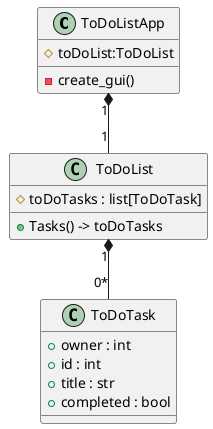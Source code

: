@startuml oppgave 3 todo-tasks
class ToDoListApp{
    #toDoList:ToDoList
    -create_gui()
}
class ToDoList{
    #toDoTasks : list[ToDoTask]
    +Tasks() -> toDoTasks
}
class ToDoTask{
    +owner : int
    +id : int
    +title : str
    +completed : bool
}

 ToDoTask "0*" -up-* "1" ToDoList
 ToDoList "1" -up-* "1" ToDoListApp
@enduml

